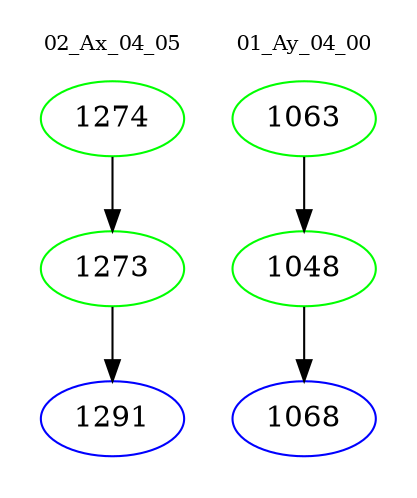 digraph{
subgraph cluster_0 {
color = white
label = "02_Ax_04_05";
fontsize=10;
T0_1274 [label="1274", color="green"]
T0_1274 -> T0_1273 [color="black"]
T0_1273 [label="1273", color="green"]
T0_1273 -> T0_1291 [color="black"]
T0_1291 [label="1291", color="blue"]
}
subgraph cluster_1 {
color = white
label = "01_Ay_04_00";
fontsize=10;
T1_1063 [label="1063", color="green"]
T1_1063 -> T1_1048 [color="black"]
T1_1048 [label="1048", color="green"]
T1_1048 -> T1_1068 [color="black"]
T1_1068 [label="1068", color="blue"]
}
}
